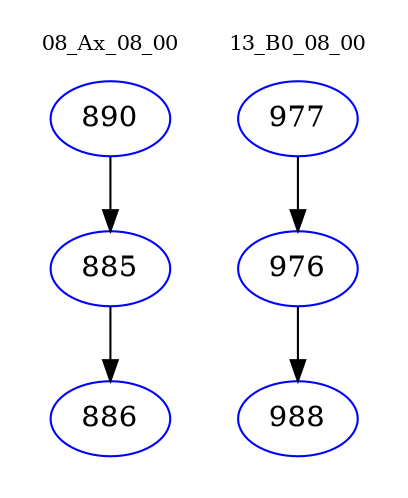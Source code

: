 digraph{
subgraph cluster_0 {
color = white
label = "08_Ax_08_00";
fontsize=10;
T0_890 [label="890", color="blue"]
T0_890 -> T0_885 [color="black"]
T0_885 [label="885", color="blue"]
T0_885 -> T0_886 [color="black"]
T0_886 [label="886", color="blue"]
}
subgraph cluster_1 {
color = white
label = "13_B0_08_00";
fontsize=10;
T1_977 [label="977", color="blue"]
T1_977 -> T1_976 [color="black"]
T1_976 [label="976", color="blue"]
T1_976 -> T1_988 [color="black"]
T1_988 [label="988", color="blue"]
}
}
